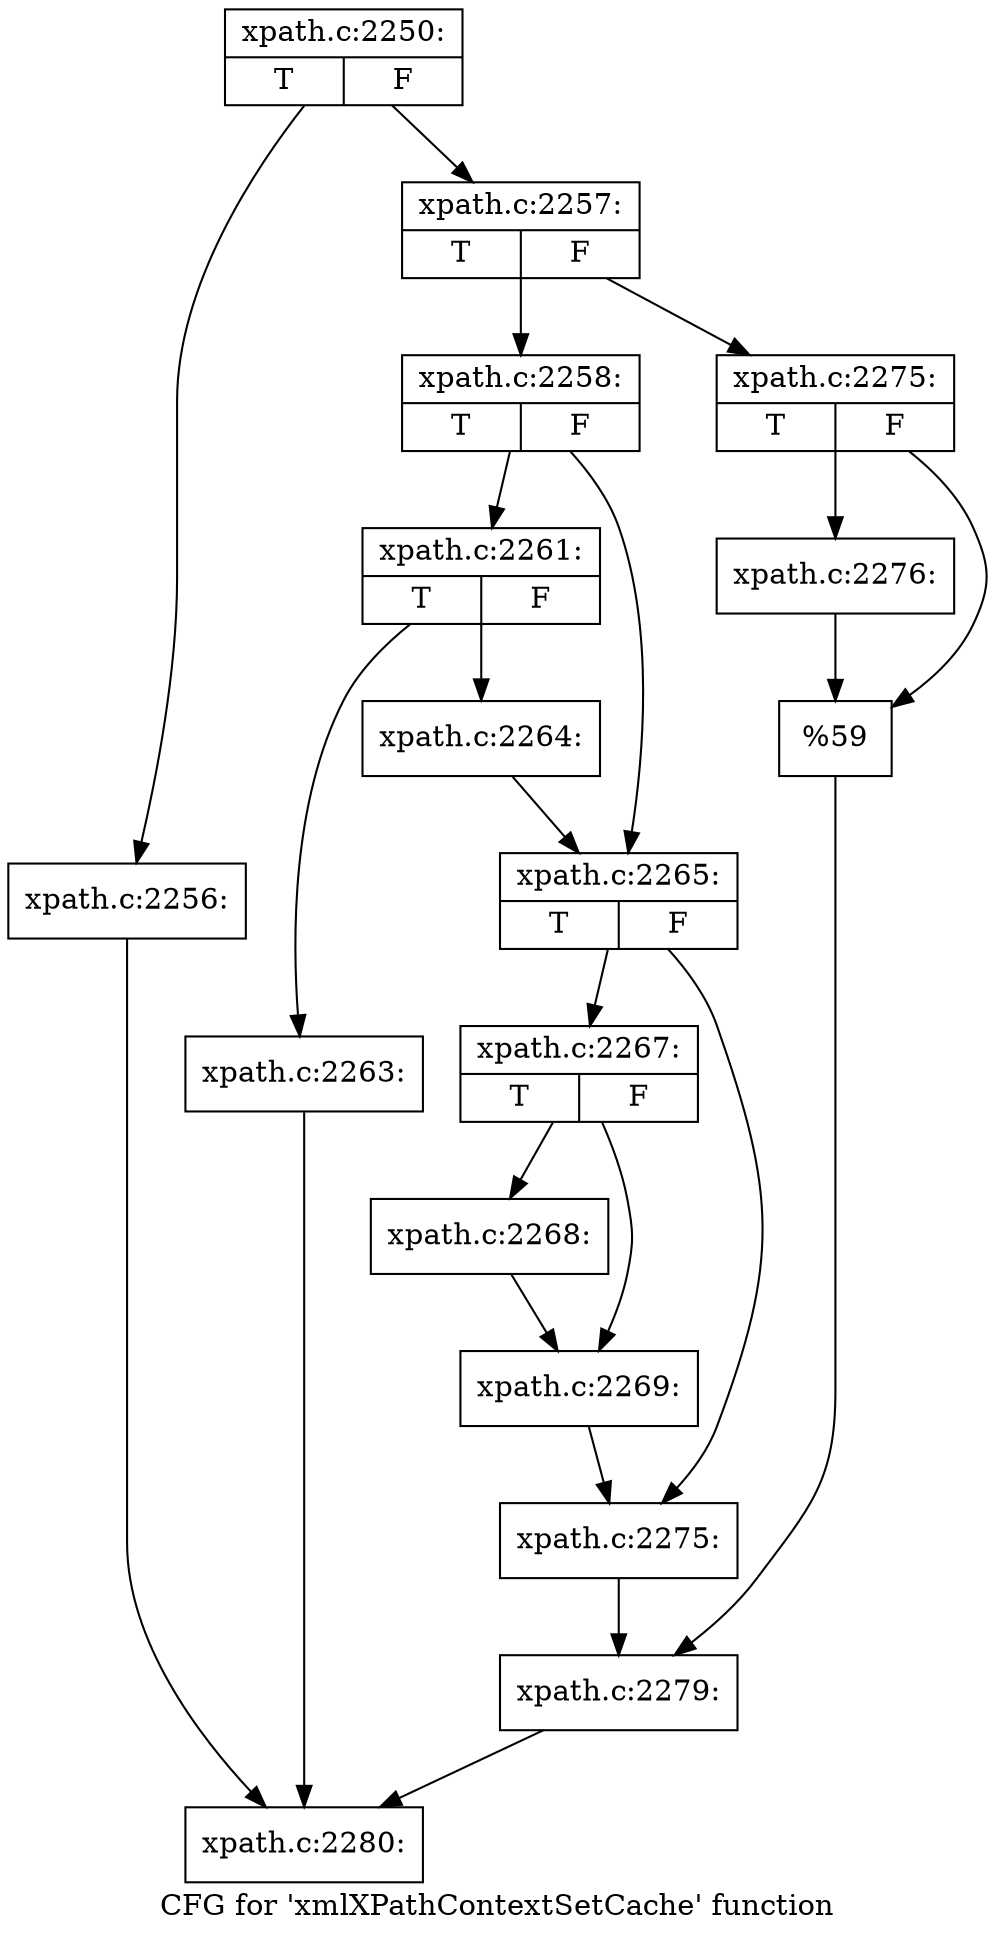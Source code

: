 digraph "CFG for 'xmlXPathContextSetCache' function" {
	label="CFG for 'xmlXPathContextSetCache' function";

	Node0x4728390 [shape=record,label="{xpath.c:2250:|{<s0>T|<s1>F}}"];
	Node0x4728390 -> Node0x4733b80;
	Node0x4728390 -> Node0x4733bd0;
	Node0x4733b80 [shape=record,label="{xpath.c:2256:}"];
	Node0x4733b80 -> Node0x4728340;
	Node0x4733bd0 [shape=record,label="{xpath.c:2257:|{<s0>T|<s1>F}}"];
	Node0x4733bd0 -> Node0x4734090;
	Node0x4733bd0 -> Node0x4734130;
	Node0x4734090 [shape=record,label="{xpath.c:2258:|{<s0>T|<s1>F}}"];
	Node0x4734090 -> Node0x4735d40;
	Node0x4734090 -> Node0x4735d90;
	Node0x4735d40 [shape=record,label="{xpath.c:2261:|{<s0>T|<s1>F}}"];
	Node0x4735d40 -> Node0x4736b10;
	Node0x4735d40 -> Node0x4736f20;
	Node0x4736b10 [shape=record,label="{xpath.c:2263:}"];
	Node0x4736b10 -> Node0x4728340;
	Node0x4736f20 [shape=record,label="{xpath.c:2264:}"];
	Node0x4736f20 -> Node0x4735d90;
	Node0x4735d90 [shape=record,label="{xpath.c:2265:|{<s0>T|<s1>F}}"];
	Node0x4735d90 -> Node0x4737620;
	Node0x4735d90 -> Node0x4737670;
	Node0x4737620 [shape=record,label="{xpath.c:2267:|{<s0>T|<s1>F}}"];
	Node0x4737620 -> Node0x47379b0;
	Node0x4737620 -> Node0x4737a00;
	Node0x47379b0 [shape=record,label="{xpath.c:2268:}"];
	Node0x47379b0 -> Node0x4737a00;
	Node0x4737a00 [shape=record,label="{xpath.c:2269:}"];
	Node0x4737a00 -> Node0x4737670;
	Node0x4737670 [shape=record,label="{xpath.c:2275:}"];
	Node0x4737670 -> Node0x47340e0;
	Node0x4734130 [shape=record,label="{xpath.c:2275:|{<s0>T|<s1>F}}"];
	Node0x4734130 -> Node0x4738cc0;
	Node0x4734130 -> Node0x4738d10;
	Node0x4738cc0 [shape=record,label="{xpath.c:2276:}"];
	Node0x4738cc0 -> Node0x4738d10;
	Node0x4738d10 [shape=record,label="{%59}"];
	Node0x4738d10 -> Node0x47340e0;
	Node0x47340e0 [shape=record,label="{xpath.c:2279:}"];
	Node0x47340e0 -> Node0x4728340;
	Node0x4728340 [shape=record,label="{xpath.c:2280:}"];
}
